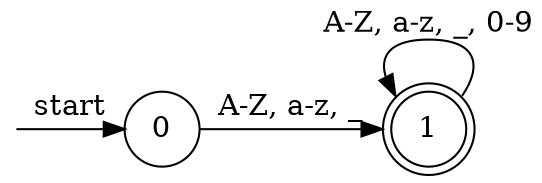 digraph re {
	node [shape=circle];

	s [label="" style="invis" shape="point"];
	1 [shape=doublecircle];

	s -> 0 [label="start"];

	0 -> 1 [label="A-Z, a-z, _"];

	1 -> 1 [label="A-Z, a-z, _, 0-9" tailport=ne headport=nw];

	{ rank=same; s 0 1 }
}
